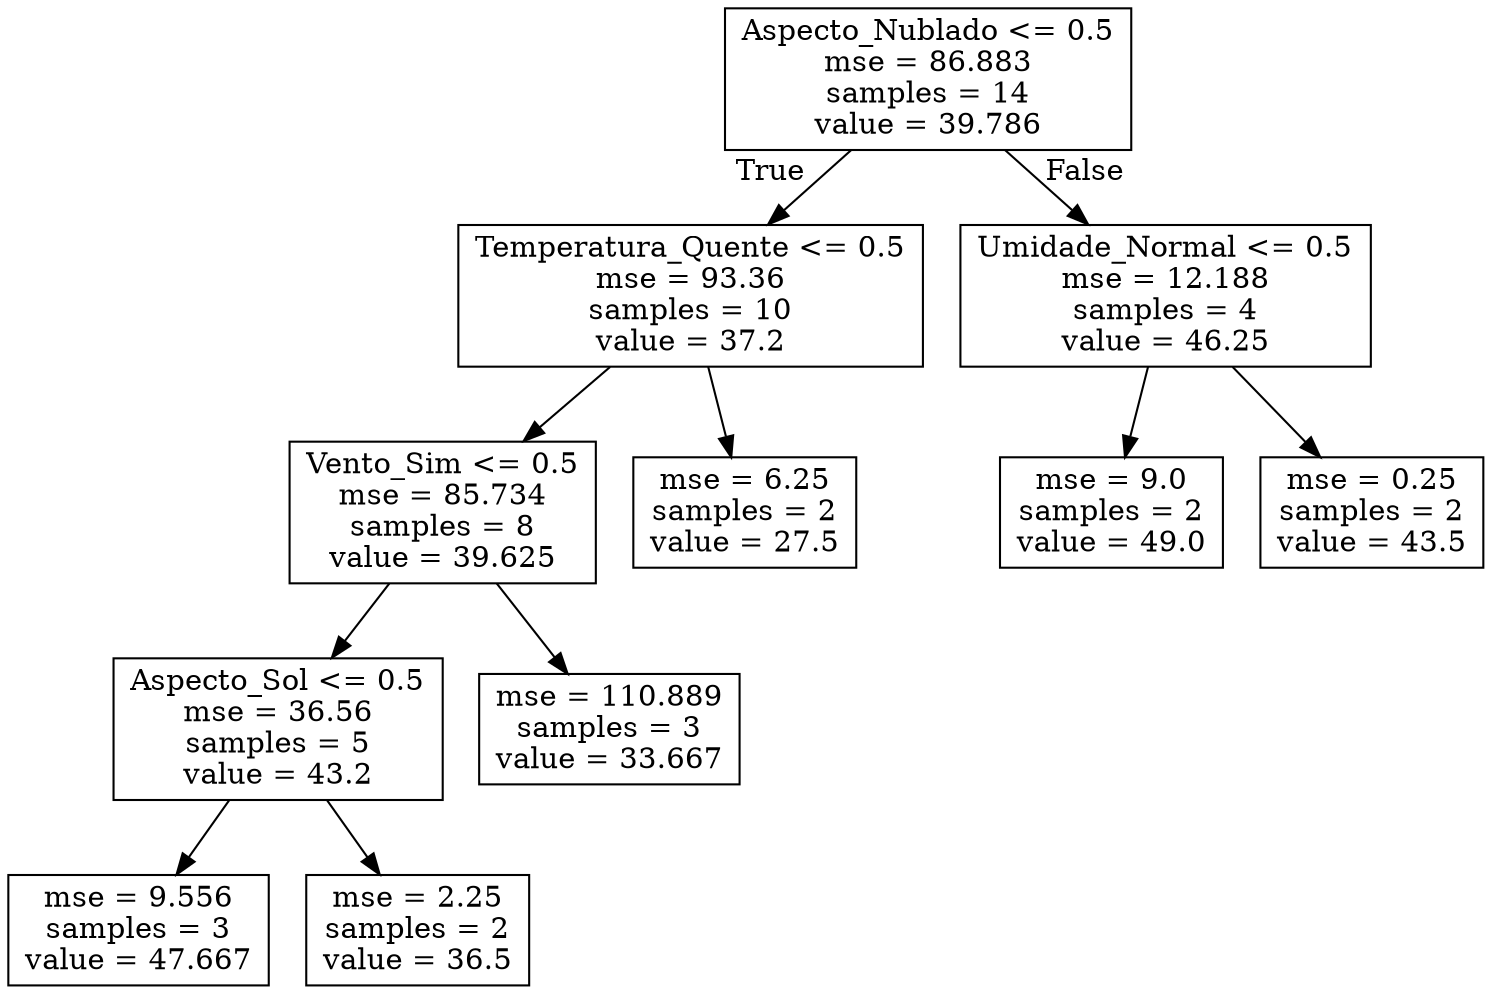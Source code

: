 digraph Tree {
node [shape=box] ;
0 [label="Aspecto_Nublado <= 0.5\nmse = 86.883\nsamples = 14\nvalue = 39.786"] ;
1 [label="Temperatura_Quente <= 0.5\nmse = 93.36\nsamples = 10\nvalue = 37.2"] ;
0 -> 1 [labeldistance=2.5, labelangle=45, headlabel="True"] ;
2 [label="Vento_Sim <= 0.5\nmse = 85.734\nsamples = 8\nvalue = 39.625"] ;
1 -> 2 ;
3 [label="Aspecto_Sol <= 0.5\nmse = 36.56\nsamples = 5\nvalue = 43.2"] ;
2 -> 3 ;
4 [label="mse = 9.556\nsamples = 3\nvalue = 47.667"] ;
3 -> 4 ;
5 [label="mse = 2.25\nsamples = 2\nvalue = 36.5"] ;
3 -> 5 ;
6 [label="mse = 110.889\nsamples = 3\nvalue = 33.667"] ;
2 -> 6 ;
7 [label="mse = 6.25\nsamples = 2\nvalue = 27.5"] ;
1 -> 7 ;
8 [label="Umidade_Normal <= 0.5\nmse = 12.188\nsamples = 4\nvalue = 46.25"] ;
0 -> 8 [labeldistance=2.5, labelangle=-45, headlabel="False"] ;
9 [label="mse = 9.0\nsamples = 2\nvalue = 49.0"] ;
8 -> 9 ;
10 [label="mse = 0.25\nsamples = 2\nvalue = 43.5"] ;
8 -> 10 ;
}